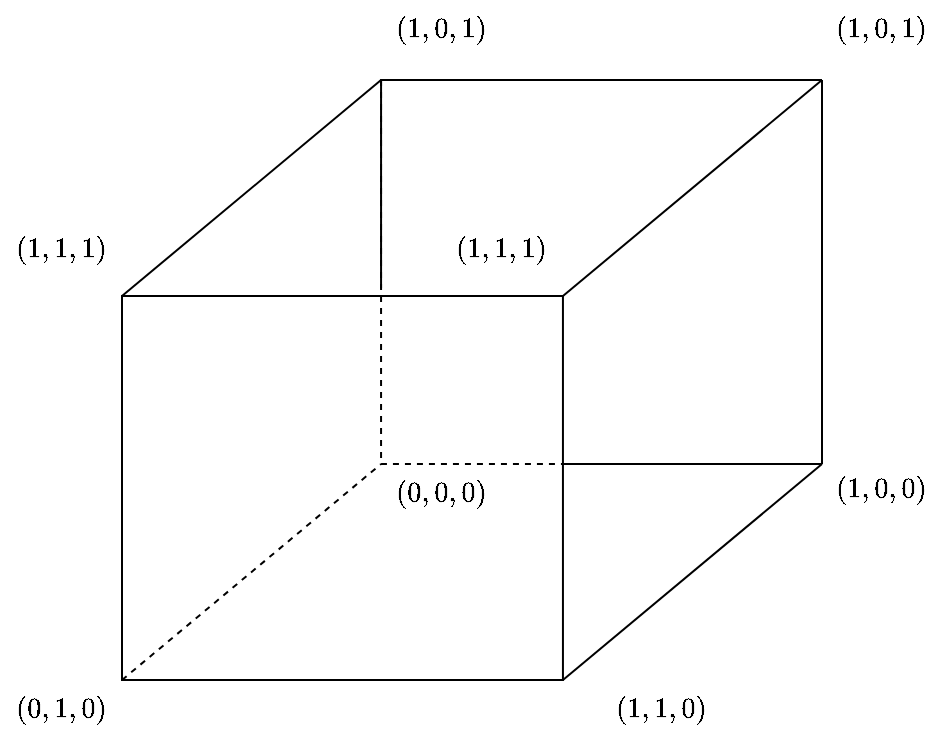 <mxfile version="28.0.7" pages="2">
  <diagram name="Initialisation" id="JFYd3_J33SihLthPWumc">
    <mxGraphModel dx="678" dy="428" grid="1" gridSize="10" guides="1" tooltips="1" connect="1" arrows="1" fold="1" page="1" pageScale="1" pageWidth="827" pageHeight="1169" math="1" shadow="0">
      <root>
        <mxCell id="0" />
        <mxCell id="1" parent="0" />
        <mxCell id="axt0bjJosH1OeV1V98e4-38" value="" style="group" vertex="1" connectable="0" parent="1">
          <mxGeometry x="30" y="110" width="470" height="370" as="geometry" />
        </mxCell>
        <mxCell id="axt0bjJosH1OeV1V98e4-17" value="" style="group" vertex="1" connectable="0" parent="axt0bjJosH1OeV1V98e4-38">
          <mxGeometry x="60" y="40" width="350" height="300" as="geometry" />
        </mxCell>
        <mxCell id="axt0bjJosH1OeV1V98e4-13" style="rounded=0;orthogonalLoop=1;jettySize=auto;html=1;exitX=0;exitY=0;exitDx=0;exitDy=0;entryX=0;entryY=0;entryDx=0;entryDy=0;endArrow=none;endFill=0;" edge="1" parent="axt0bjJosH1OeV1V98e4-17" source="axt0bjJosH1OeV1V98e4-1" target="axt0bjJosH1OeV1V98e4-2">
          <mxGeometry relative="1" as="geometry" />
        </mxCell>
        <mxCell id="axt0bjJosH1OeV1V98e4-1" value="" style="whiteSpace=wrap;html=1;fillColor=none;" vertex="1" parent="axt0bjJosH1OeV1V98e4-17">
          <mxGeometry y="108" width="220.472" height="192" as="geometry" />
        </mxCell>
        <mxCell id="axt0bjJosH1OeV1V98e4-11" value="" style="group" vertex="1" connectable="0" parent="axt0bjJosH1OeV1V98e4-17">
          <mxGeometry x="129.528" width="220.472" height="192" as="geometry" />
        </mxCell>
        <mxCell id="axt0bjJosH1OeV1V98e4-2" value="" style="whiteSpace=wrap;html=1;fillColor=none;dashed=1;strokeColor=default;" vertex="1" parent="axt0bjJosH1OeV1V98e4-11">
          <mxGeometry width="220.472" height="192" as="geometry" />
        </mxCell>
        <mxCell id="axt0bjJosH1OeV1V98e4-5" value="" style="edgeStyle=none;orthogonalLoop=1;jettySize=auto;html=1;rounded=0;endArrow=none;endFill=0;entryX=1;entryY=0;entryDx=0;entryDy=0;" edge="1" parent="axt0bjJosH1OeV1V98e4-11" target="axt0bjJosH1OeV1V98e4-2">
          <mxGeometry width="80" relative="1" as="geometry">
            <mxPoint as="sourcePoint" />
            <mxPoint x="110.236" as="targetPoint" />
            <Array as="points" />
          </mxGeometry>
        </mxCell>
        <mxCell id="axt0bjJosH1OeV1V98e4-7" value="" style="edgeStyle=none;orthogonalLoop=1;jettySize=auto;html=1;rounded=0;exitX=0;exitY=0;exitDx=0;exitDy=0;entryX=0;entryY=0.543;entryDx=0;entryDy=0;entryPerimeter=0;endArrow=none;endFill=0;" edge="1" parent="axt0bjJosH1OeV1V98e4-11" source="axt0bjJosH1OeV1V98e4-2" target="axt0bjJosH1OeV1V98e4-2">
          <mxGeometry width="80" relative="1" as="geometry">
            <mxPoint x="146.063" y="180" as="sourcePoint" />
            <mxPoint x="256.299" y="180" as="targetPoint" />
            <Array as="points" />
          </mxGeometry>
        </mxCell>
        <mxCell id="axt0bjJosH1OeV1V98e4-9" value="" style="edgeStyle=none;orthogonalLoop=1;jettySize=auto;html=1;rounded=0;exitX=1;exitY=0;exitDx=0;exitDy=0;entryX=1;entryY=1;entryDx=0;entryDy=0;endArrow=none;endFill=0;" edge="1" parent="axt0bjJosH1OeV1V98e4-11" source="axt0bjJosH1OeV1V98e4-2" target="axt0bjJosH1OeV1V98e4-2">
          <mxGeometry width="100" relative="1" as="geometry">
            <mxPoint x="77.165" y="180" as="sourcePoint" />
            <mxPoint x="214.961" y="180" as="targetPoint" />
            <Array as="points" />
          </mxGeometry>
        </mxCell>
        <mxCell id="axt0bjJosH1OeV1V98e4-10" value="" style="edgeStyle=none;orthogonalLoop=1;jettySize=auto;html=1;rounded=0;exitX=1;exitY=1;exitDx=0;exitDy=0;entryX=0.412;entryY=1;entryDx=0;entryDy=0;entryPerimeter=0;endArrow=none;endFill=0;" edge="1" parent="axt0bjJosH1OeV1V98e4-11" source="axt0bjJosH1OeV1V98e4-2" target="axt0bjJosH1OeV1V98e4-2">
          <mxGeometry width="100" relative="1" as="geometry">
            <mxPoint x="77.165" y="180" as="sourcePoint" />
            <mxPoint x="214.961" y="180" as="targetPoint" />
            <Array as="points" />
          </mxGeometry>
        </mxCell>
        <mxCell id="axt0bjJosH1OeV1V98e4-14" style="rounded=0;orthogonalLoop=1;jettySize=auto;html=1;exitX=0;exitY=0;exitDx=0;exitDy=0;entryX=0;entryY=0;entryDx=0;entryDy=0;endArrow=none;endFill=0;" edge="1" parent="axt0bjJosH1OeV1V98e4-11">
          <mxGeometry relative="1" as="geometry">
            <mxPoint x="90.945" y="108" as="sourcePoint" />
            <mxPoint x="220.472" as="targetPoint" />
          </mxGeometry>
        </mxCell>
        <mxCell id="axt0bjJosH1OeV1V98e4-34" value="&lt;div&gt;$$(1,1,1)$$&lt;/div&gt;" style="text;strokeColor=none;align=center;fillColor=none;html=1;verticalAlign=middle;whiteSpace=wrap;rounded=0;" vertex="1" parent="axt0bjJosH1OeV1V98e4-11">
          <mxGeometry x="30.472" y="70" width="60" height="30" as="geometry" />
        </mxCell>
        <mxCell id="axt0bjJosH1OeV1V98e4-15" style="rounded=0;orthogonalLoop=1;jettySize=auto;html=1;exitX=0;exitY=0;exitDx=0;exitDy=0;entryX=0;entryY=0;entryDx=0;entryDy=0;endArrow=none;endFill=0;" edge="1" parent="axt0bjJosH1OeV1V98e4-17">
          <mxGeometry relative="1" as="geometry">
            <mxPoint x="220.472" y="300" as="sourcePoint" />
            <mxPoint x="350.0" y="192" as="targetPoint" />
          </mxGeometry>
        </mxCell>
        <mxCell id="axt0bjJosH1OeV1V98e4-16" style="rounded=0;orthogonalLoop=1;jettySize=auto;html=1;exitX=0;exitY=0;exitDx=0;exitDy=0;entryX=0;entryY=0;entryDx=0;entryDy=0;endArrow=none;endFill=0;dashed=1;" edge="1" parent="axt0bjJosH1OeV1V98e4-17">
          <mxGeometry relative="1" as="geometry">
            <mxPoint y="300" as="sourcePoint" />
            <mxPoint x="129.528" y="192" as="targetPoint" />
          </mxGeometry>
        </mxCell>
        <mxCell id="axt0bjJosH1OeV1V98e4-30" value="$$(0,0,0)$$" style="text;strokeColor=none;align=center;fillColor=none;html=1;verticalAlign=middle;whiteSpace=wrap;rounded=0;" vertex="1" parent="axt0bjJosH1OeV1V98e4-17">
          <mxGeometry x="129.53" y="192" width="60" height="30" as="geometry" />
        </mxCell>
        <mxCell id="axt0bjJosH1OeV1V98e4-31" value="$$(1,0,0)$$" style="text;strokeColor=none;align=center;fillColor=none;html=1;verticalAlign=middle;whiteSpace=wrap;rounded=0;" vertex="1" parent="axt0bjJosH1OeV1V98e4-38">
          <mxGeometry x="410" y="230" width="60" height="30" as="geometry" />
        </mxCell>
        <mxCell id="axt0bjJosH1OeV1V98e4-32" value="$$(0,1,0)$$" style="text;strokeColor=none;align=center;fillColor=none;html=1;verticalAlign=middle;whiteSpace=wrap;rounded=0;" vertex="1" parent="axt0bjJosH1OeV1V98e4-38">
          <mxGeometry y="340" width="60" height="30" as="geometry" />
        </mxCell>
        <mxCell id="axt0bjJosH1OeV1V98e4-33" value="&lt;div&gt;$$(1,1,0)$$&lt;/div&gt;" style="text;strokeColor=none;align=center;fillColor=none;html=1;verticalAlign=middle;whiteSpace=wrap;rounded=0;" vertex="1" parent="axt0bjJosH1OeV1V98e4-38">
          <mxGeometry x="300" y="340" width="60" height="30" as="geometry" />
        </mxCell>
        <mxCell id="axt0bjJosH1OeV1V98e4-35" value="&lt;div&gt;$$(1,1,1)$$&lt;/div&gt;" style="text;strokeColor=none;align=center;fillColor=none;html=1;verticalAlign=middle;whiteSpace=wrap;rounded=0;" vertex="1" parent="axt0bjJosH1OeV1V98e4-38">
          <mxGeometry y="110" width="60" height="30" as="geometry" />
        </mxCell>
        <mxCell id="axt0bjJosH1OeV1V98e4-36" value="&lt;div&gt;$$(1,0,1)$$&lt;/div&gt;" style="text;strokeColor=none;align=center;fillColor=none;html=1;verticalAlign=middle;whiteSpace=wrap;rounded=0;" vertex="1" parent="axt0bjJosH1OeV1V98e4-38">
          <mxGeometry x="410" width="60" height="30" as="geometry" />
        </mxCell>
        <mxCell id="axt0bjJosH1OeV1V98e4-37" value="&lt;div&gt;$$(1,0,1)$$&lt;/div&gt;" style="text;strokeColor=none;align=center;fillColor=none;html=1;verticalAlign=middle;whiteSpace=wrap;rounded=0;" vertex="1" parent="axt0bjJosH1OeV1V98e4-38">
          <mxGeometry x="190" width="60" height="30" as="geometry" />
        </mxCell>
      </root>
    </mxGraphModel>
  </diagram>
  <diagram name="Copie de Initialisation" id="EO4TIueWZO_oFluWL1WA">
    <mxGraphModel dx="1186" dy="749" grid="1" gridSize="10" guides="1" tooltips="1" connect="1" arrows="1" fold="1" page="1" pageScale="1" pageWidth="827" pageHeight="1169" math="1" shadow="0">
      <root>
        <mxCell id="D0fYhXYk990MwEBLX6Ug-0" />
        <mxCell id="D0fYhXYk990MwEBLX6Ug-1" parent="D0fYhXYk990MwEBLX6Ug-0" />
        <mxCell id="D0fYhXYk990MwEBLX6Ug-2" value="" style="group" vertex="1" connectable="0" parent="D0fYhXYk990MwEBLX6Ug-1">
          <mxGeometry x="30" y="110" width="470" height="370" as="geometry" />
        </mxCell>
        <mxCell id="D0fYhXYk990MwEBLX6Ug-3" value="" style="group" vertex="1" connectable="0" parent="D0fYhXYk990MwEBLX6Ug-2">
          <mxGeometry x="60" y="40" width="350" height="300" as="geometry" />
        </mxCell>
        <mxCell id="D0fYhXYk990MwEBLX6Ug-4" style="rounded=0;orthogonalLoop=1;jettySize=auto;html=1;exitX=0;exitY=0;exitDx=0;exitDy=0;entryX=0;entryY=0;entryDx=0;entryDy=0;endArrow=none;endFill=0;" edge="1" parent="D0fYhXYk990MwEBLX6Ug-3" source="D0fYhXYk990MwEBLX6Ug-5" target="D0fYhXYk990MwEBLX6Ug-7">
          <mxGeometry relative="1" as="geometry" />
        </mxCell>
        <mxCell id="D0fYhXYk990MwEBLX6Ug-5" value="" style="whiteSpace=wrap;html=1;fillColor=none;" vertex="1" parent="D0fYhXYk990MwEBLX6Ug-3">
          <mxGeometry y="108" width="220.472" height="192" as="geometry" />
        </mxCell>
        <mxCell id="D0fYhXYk990MwEBLX6Ug-6" value="" style="group" vertex="1" connectable="0" parent="D0fYhXYk990MwEBLX6Ug-3">
          <mxGeometry x="129.528" width="220.472" height="192" as="geometry" />
        </mxCell>
        <mxCell id="D0fYhXYk990MwEBLX6Ug-7" value="" style="whiteSpace=wrap;html=1;fillColor=none;dashed=1;strokeColor=default;" vertex="1" parent="D0fYhXYk990MwEBLX6Ug-6">
          <mxGeometry width="220.472" height="192" as="geometry" />
        </mxCell>
        <mxCell id="D0fYhXYk990MwEBLX6Ug-8" value="" style="edgeStyle=none;orthogonalLoop=1;jettySize=auto;html=1;rounded=0;endArrow=none;endFill=0;entryX=1;entryY=0;entryDx=0;entryDy=0;" edge="1" parent="D0fYhXYk990MwEBLX6Ug-6" target="D0fYhXYk990MwEBLX6Ug-7">
          <mxGeometry width="80" relative="1" as="geometry">
            <mxPoint as="sourcePoint" />
            <mxPoint x="110.236" as="targetPoint" />
            <Array as="points" />
          </mxGeometry>
        </mxCell>
        <mxCell id="D0fYhXYk990MwEBLX6Ug-9" value="" style="edgeStyle=none;orthogonalLoop=1;jettySize=auto;html=1;rounded=0;exitX=0;exitY=0;exitDx=0;exitDy=0;entryX=0;entryY=0.543;entryDx=0;entryDy=0;entryPerimeter=0;endArrow=none;endFill=0;" edge="1" parent="D0fYhXYk990MwEBLX6Ug-6" source="D0fYhXYk990MwEBLX6Ug-7" target="D0fYhXYk990MwEBLX6Ug-7">
          <mxGeometry width="80" relative="1" as="geometry">
            <mxPoint x="146.063" y="180" as="sourcePoint" />
            <mxPoint x="256.299" y="180" as="targetPoint" />
            <Array as="points" />
          </mxGeometry>
        </mxCell>
        <mxCell id="D0fYhXYk990MwEBLX6Ug-10" value="" style="edgeStyle=none;orthogonalLoop=1;jettySize=auto;html=1;rounded=0;exitX=1;exitY=0;exitDx=0;exitDy=0;entryX=1;entryY=1;entryDx=0;entryDy=0;endArrow=none;endFill=0;" edge="1" parent="D0fYhXYk990MwEBLX6Ug-6" source="D0fYhXYk990MwEBLX6Ug-7" target="D0fYhXYk990MwEBLX6Ug-7">
          <mxGeometry width="100" relative="1" as="geometry">
            <mxPoint x="77.165" y="180" as="sourcePoint" />
            <mxPoint x="214.961" y="180" as="targetPoint" />
            <Array as="points" />
          </mxGeometry>
        </mxCell>
        <mxCell id="D0fYhXYk990MwEBLX6Ug-11" value="" style="edgeStyle=none;orthogonalLoop=1;jettySize=auto;html=1;rounded=0;exitX=1;exitY=1;exitDx=0;exitDy=0;entryX=0.412;entryY=1;entryDx=0;entryDy=0;entryPerimeter=0;endArrow=none;endFill=0;" edge="1" parent="D0fYhXYk990MwEBLX6Ug-6" source="D0fYhXYk990MwEBLX6Ug-7" target="D0fYhXYk990MwEBLX6Ug-7">
          <mxGeometry width="100" relative="1" as="geometry">
            <mxPoint x="77.165" y="180" as="sourcePoint" />
            <mxPoint x="214.961" y="180" as="targetPoint" />
            <Array as="points" />
          </mxGeometry>
        </mxCell>
        <mxCell id="D0fYhXYk990MwEBLX6Ug-12" style="rounded=0;orthogonalLoop=1;jettySize=auto;html=1;exitX=0;exitY=0;exitDx=0;exitDy=0;entryX=0;entryY=0;entryDx=0;entryDy=0;endArrow=none;endFill=0;" edge="1" parent="D0fYhXYk990MwEBLX6Ug-6">
          <mxGeometry relative="1" as="geometry">
            <mxPoint x="90.945" y="108" as="sourcePoint" />
            <mxPoint x="220.472" as="targetPoint" />
          </mxGeometry>
        </mxCell>
        <mxCell id="D0fYhXYk990MwEBLX6Ug-13" value="&lt;div&gt;$$(1,1,1)$$&lt;/div&gt;" style="text;strokeColor=none;align=center;fillColor=none;html=1;verticalAlign=middle;whiteSpace=wrap;rounded=0;" vertex="1" parent="D0fYhXYk990MwEBLX6Ug-6">
          <mxGeometry x="30.472" y="70" width="60" height="30" as="geometry" />
        </mxCell>
        <mxCell id="D0fYhXYk990MwEBLX6Ug-14" style="rounded=0;orthogonalLoop=1;jettySize=auto;html=1;exitX=0;exitY=0;exitDx=0;exitDy=0;entryX=0;entryY=0;entryDx=0;entryDy=0;endArrow=none;endFill=0;" edge="1" parent="D0fYhXYk990MwEBLX6Ug-3">
          <mxGeometry relative="1" as="geometry">
            <mxPoint x="220.472" y="300" as="sourcePoint" />
            <mxPoint x="350.0" y="192" as="targetPoint" />
          </mxGeometry>
        </mxCell>
        <mxCell id="D0fYhXYk990MwEBLX6Ug-15" style="rounded=0;orthogonalLoop=1;jettySize=auto;html=1;exitX=0;exitY=0;exitDx=0;exitDy=0;entryX=0;entryY=0;entryDx=0;entryDy=0;endArrow=none;endFill=0;dashed=1;" edge="1" parent="D0fYhXYk990MwEBLX6Ug-3">
          <mxGeometry relative="1" as="geometry">
            <mxPoint y="300" as="sourcePoint" />
            <mxPoint x="129.528" y="192" as="targetPoint" />
          </mxGeometry>
        </mxCell>
        <mxCell id="D0fYhXYk990MwEBLX6Ug-16" value="$$(0,0,0)$$" style="text;strokeColor=none;align=center;fillColor=none;html=1;verticalAlign=middle;whiteSpace=wrap;rounded=0;" vertex="1" parent="D0fYhXYk990MwEBLX6Ug-3">
          <mxGeometry x="129.53" y="192" width="60" height="30" as="geometry" />
        </mxCell>
        <mxCell id="D0fYhXYk990MwEBLX6Ug-17" value="$$(1,0,0)$$" style="text;strokeColor=none;align=center;fillColor=none;html=1;verticalAlign=middle;whiteSpace=wrap;rounded=0;" vertex="1" parent="D0fYhXYk990MwEBLX6Ug-2">
          <mxGeometry x="410" y="230" width="60" height="30" as="geometry" />
        </mxCell>
        <mxCell id="D0fYhXYk990MwEBLX6Ug-18" value="$$(0,1,0)$$" style="text;strokeColor=none;align=center;fillColor=none;html=1;verticalAlign=middle;whiteSpace=wrap;rounded=0;" vertex="1" parent="D0fYhXYk990MwEBLX6Ug-2">
          <mxGeometry y="340" width="60" height="30" as="geometry" />
        </mxCell>
        <mxCell id="D0fYhXYk990MwEBLX6Ug-19" value="&lt;div&gt;$$(1,1,0)$$&lt;/div&gt;" style="text;strokeColor=none;align=center;fillColor=none;html=1;verticalAlign=middle;whiteSpace=wrap;rounded=0;" vertex="1" parent="D0fYhXYk990MwEBLX6Ug-2">
          <mxGeometry x="300" y="340" width="60" height="30" as="geometry" />
        </mxCell>
        <mxCell id="D0fYhXYk990MwEBLX6Ug-20" value="&lt;div&gt;$$(1,1,1)$$&lt;/div&gt;" style="text;strokeColor=none;align=center;fillColor=none;html=1;verticalAlign=middle;whiteSpace=wrap;rounded=0;" vertex="1" parent="D0fYhXYk990MwEBLX6Ug-2">
          <mxGeometry y="110" width="60" height="30" as="geometry" />
        </mxCell>
        <mxCell id="D0fYhXYk990MwEBLX6Ug-21" value="&lt;div&gt;$$(1,0,1)$$&lt;/div&gt;" style="text;strokeColor=none;align=center;fillColor=none;html=1;verticalAlign=middle;whiteSpace=wrap;rounded=0;" vertex="1" parent="D0fYhXYk990MwEBLX6Ug-2">
          <mxGeometry x="410" width="60" height="30" as="geometry" />
        </mxCell>
        <mxCell id="D0fYhXYk990MwEBLX6Ug-22" value="&lt;div&gt;$$(1,0,1)$$&lt;/div&gt;" style="text;strokeColor=none;align=center;fillColor=none;html=1;verticalAlign=middle;whiteSpace=wrap;rounded=0;" vertex="1" parent="D0fYhXYk990MwEBLX6Ug-2">
          <mxGeometry x="190" width="60" height="30" as="geometry" />
        </mxCell>
      </root>
    </mxGraphModel>
  </diagram>
</mxfile>
